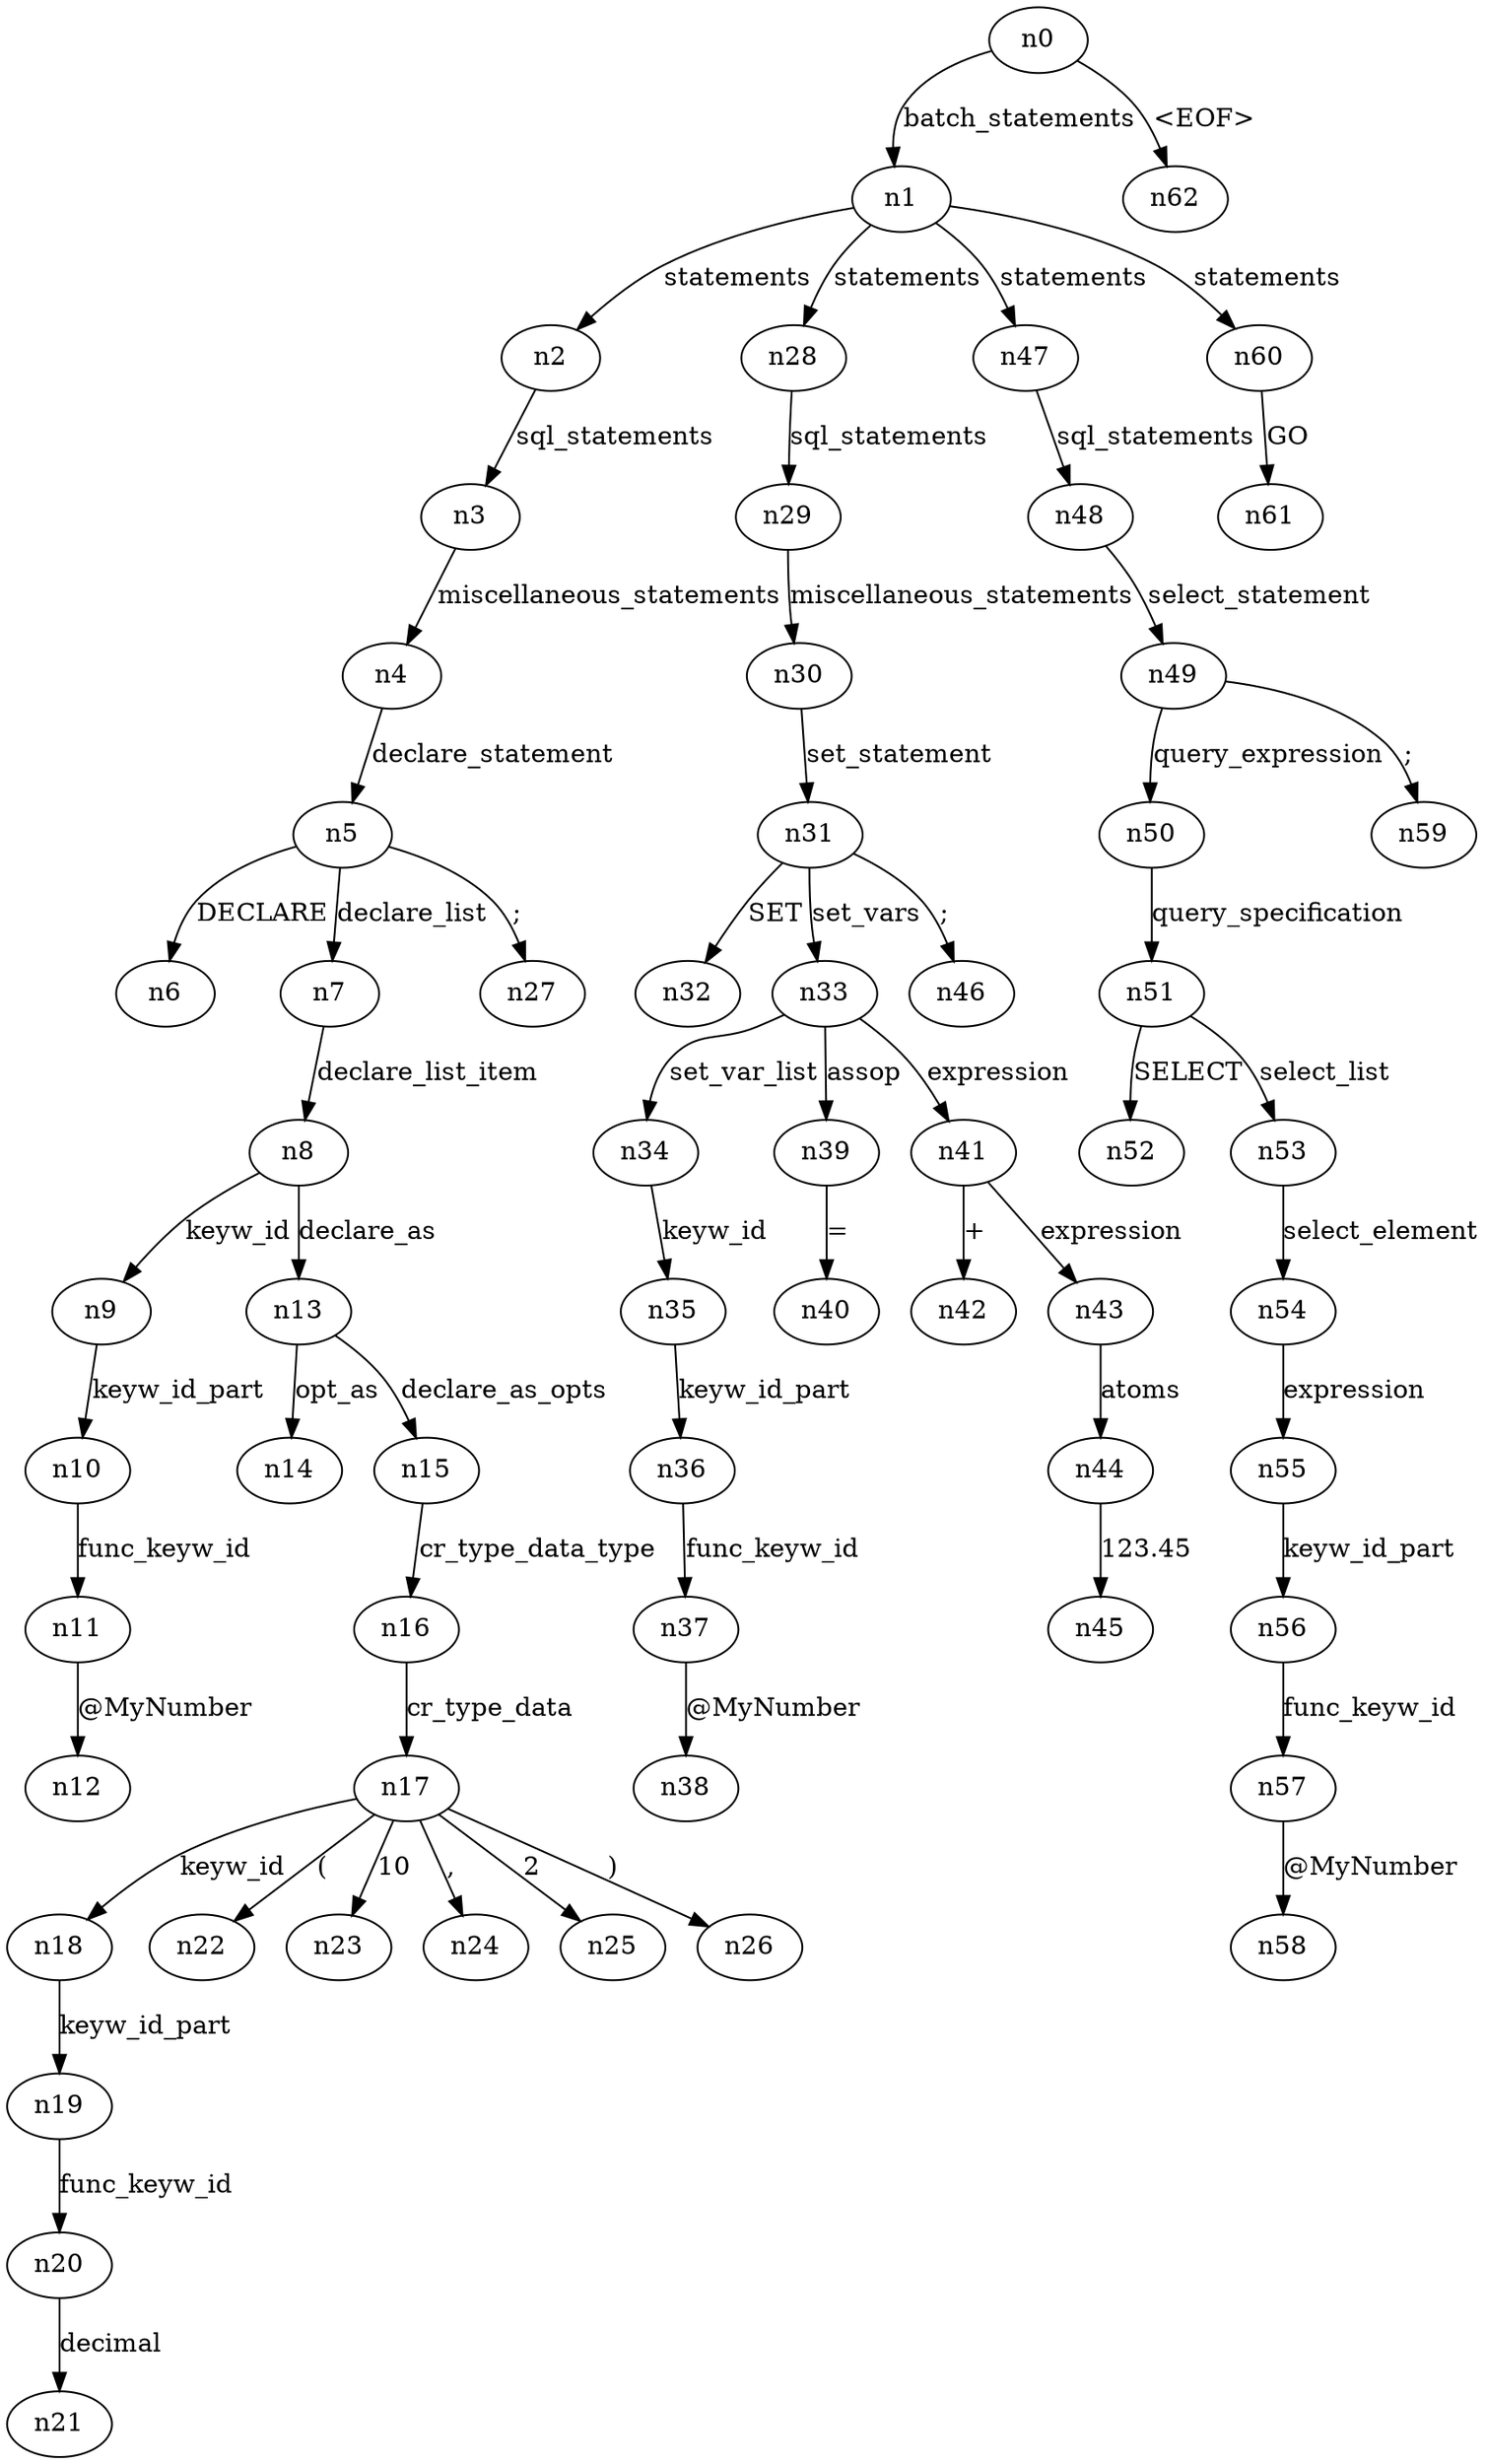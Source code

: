 digraph ParseTree {
  n0 -> n1 [label="batch_statements"];
  n1 -> n2 [label="statements"];
  n2 -> n3 [label="sql_statements"];
  n3 -> n4 [label="miscellaneous_statements"];
  n4 -> n5 [label="declare_statement"];
  n5 -> n6 [label="DECLARE"];
  n5 -> n7 [label="declare_list"];
  n7 -> n8 [label="declare_list_item"];
  n8 -> n9 [label="keyw_id"];
  n9 -> n10 [label="keyw_id_part"];
  n10 -> n11 [label="func_keyw_id"];
  n11 -> n12 [label="@MyNumber"];
  n8 -> n13 [label="declare_as"];
  n13 -> n14 [label="opt_as"];
  n13 -> n15 [label="declare_as_opts"];
  n15 -> n16 [label="cr_type_data_type"];
  n16 -> n17 [label="cr_type_data"];
  n17 -> n18 [label="keyw_id"];
  n18 -> n19 [label="keyw_id_part"];
  n19 -> n20 [label="func_keyw_id"];
  n20 -> n21 [label="decimal"];
  n17 -> n22 [label="("];
  n17 -> n23 [label="10"];
  n17 -> n24 [label=","];
  n17 -> n25 [label="2"];
  n17 -> n26 [label=")"];
  n5 -> n27 [label=";"];
  n1 -> n28 [label="statements"];
  n28 -> n29 [label="sql_statements"];
  n29 -> n30 [label="miscellaneous_statements"];
  n30 -> n31 [label="set_statement"];
  n31 -> n32 [label="SET"];
  n31 -> n33 [label="set_vars"];
  n33 -> n34 [label="set_var_list"];
  n34 -> n35 [label="keyw_id"];
  n35 -> n36 [label="keyw_id_part"];
  n36 -> n37 [label="func_keyw_id"];
  n37 -> n38 [label="@MyNumber"];
  n33 -> n39 [label="assop"];
  n39 -> n40 [label="="];
  n33 -> n41 [label="expression"];
  n41 -> n42 [label="+"];
  n41 -> n43 [label="expression"];
  n43 -> n44 [label="atoms"];
  n44 -> n45 [label="123.45"];
  n31 -> n46 [label=";"];
  n1 -> n47 [label="statements"];
  n47 -> n48 [label="sql_statements"];
  n48 -> n49 [label="select_statement"];
  n49 -> n50 [label="query_expression"];
  n50 -> n51 [label="query_specification"];
  n51 -> n52 [label="SELECT"];
  n51 -> n53 [label="select_list"];
  n53 -> n54 [label="select_element"];
  n54 -> n55 [label="expression"];
  n55 -> n56 [label="keyw_id_part"];
  n56 -> n57 [label="func_keyw_id"];
  n57 -> n58 [label="@MyNumber"];
  n49 -> n59 [label=";"];
  n1 -> n60 [label="statements"];
  n60 -> n61 [label="GO"];
  n0 -> n62 [label="<EOF>"];
}